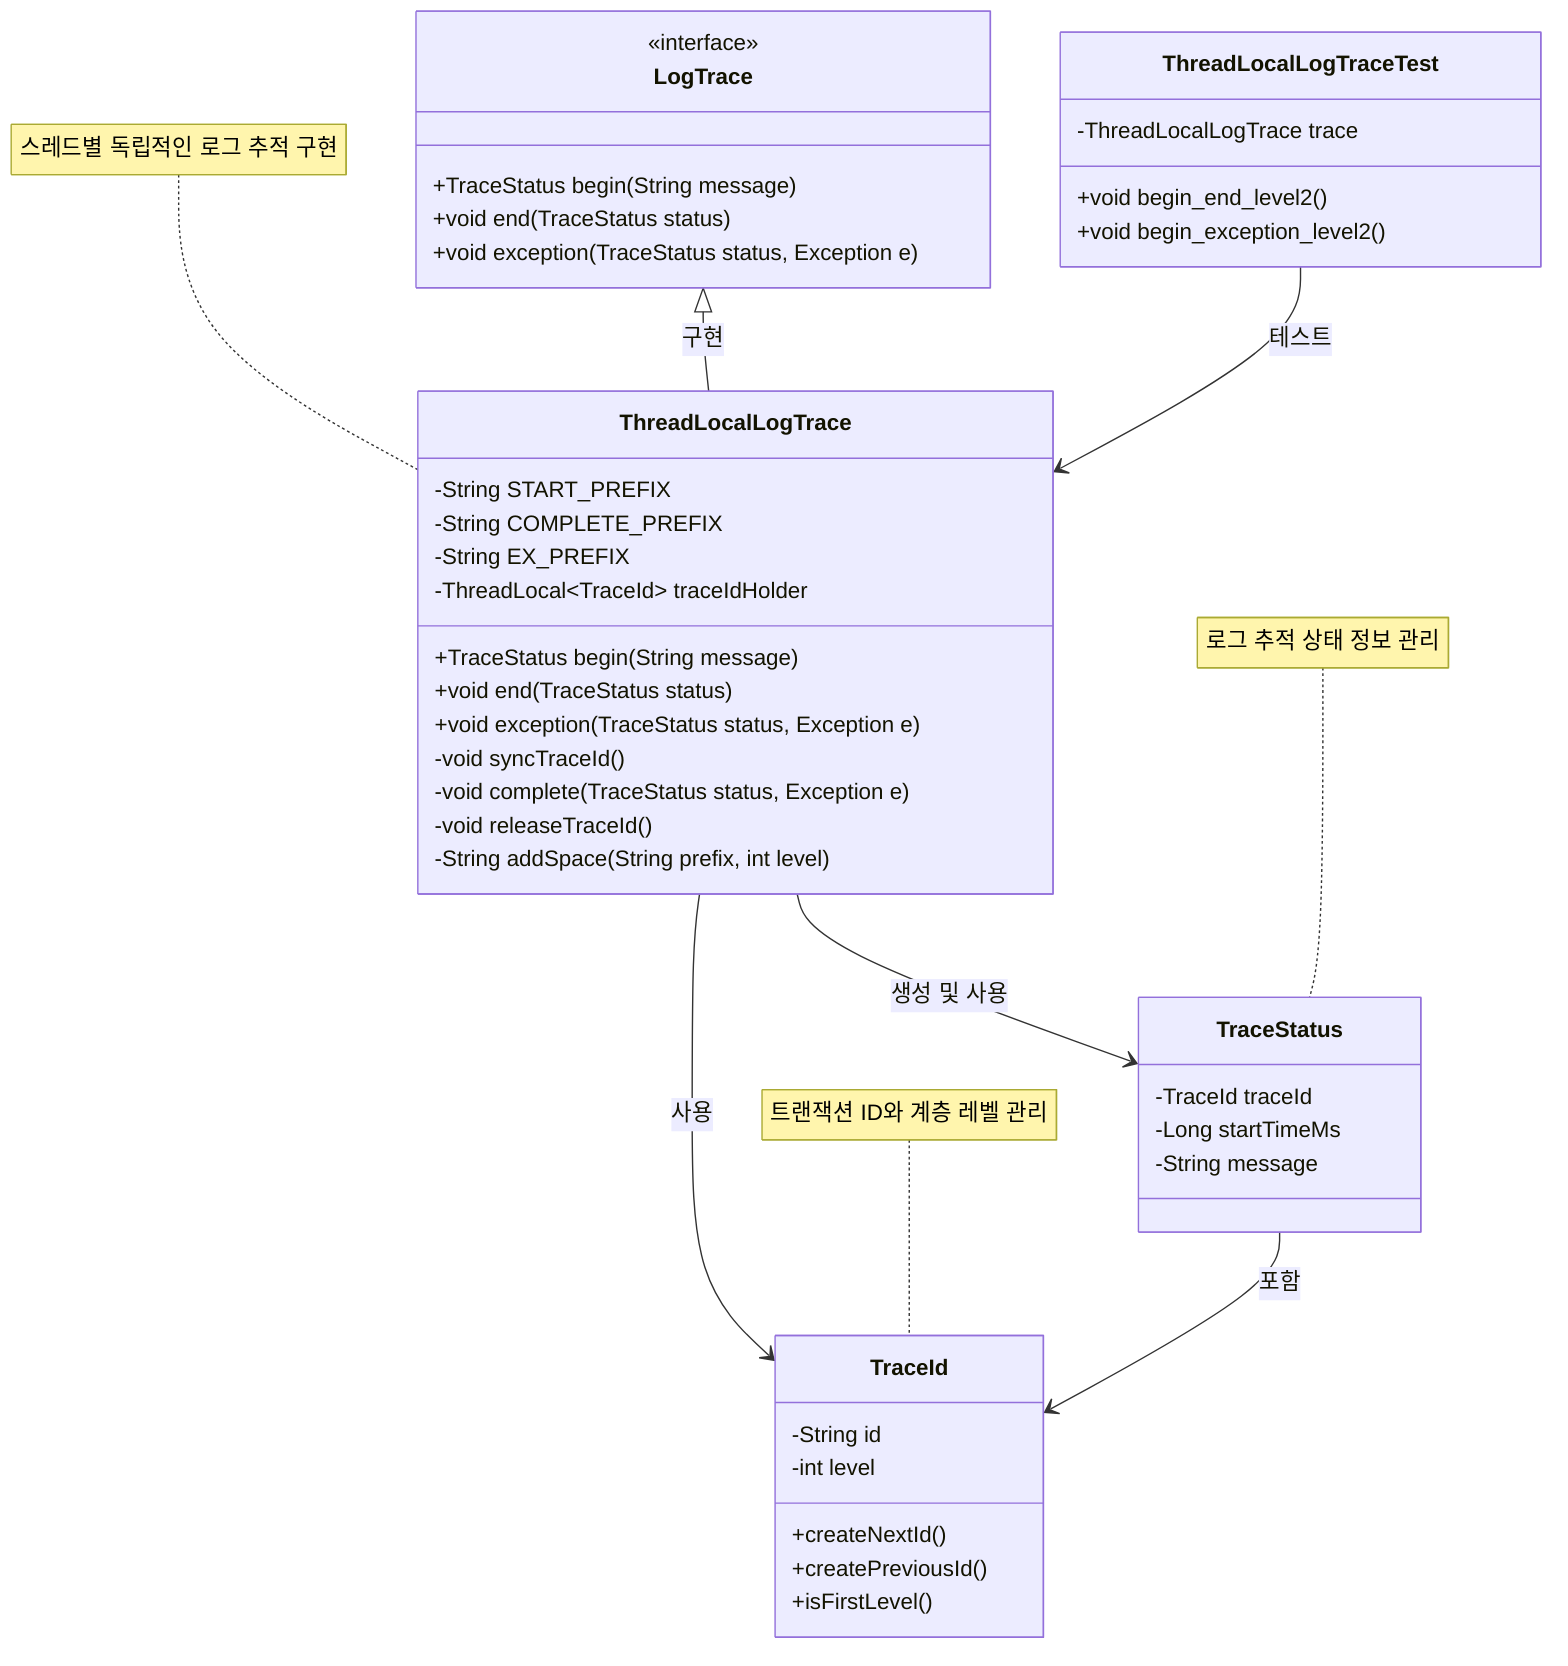 classDiagram
    class LogTrace {
        <<interface>>
        +TraceStatus begin(String message)
        +void end(TraceStatus status)
        +void exception(TraceStatus status, Exception e)
    }
    
    class ThreadLocalLogTrace {
        -String START_PREFIX
        -String COMPLETE_PREFIX
        -String EX_PREFIX
        -ThreadLocal~TraceId~ traceIdHolder
        +TraceStatus begin(String message)
        +void end(TraceStatus status)
        +void exception(TraceStatus status, Exception e)
        -void syncTraceId()
        -void complete(TraceStatus status, Exception e)
        -void releaseTraceId()
        -String addSpace(String prefix, int level)
    }
    
    class TraceStatus {
        -TraceId traceId
        -Long startTimeMs
        -String message
    }
    
    class TraceId {
        -String id
        -int level
        +createNextId()
        +createPreviousId()
        +isFirstLevel()
    }
    
    class ThreadLocalLogTraceTest {
        -ThreadLocalLogTrace trace
        +void begin_end_level2()
        +void begin_exception_level2()
    }
    
    LogTrace <|-- ThreadLocalLogTrace : 구현
    ThreadLocalLogTrace --> TraceId : 사용
    ThreadLocalLogTrace --> TraceStatus : 생성 및 사용
    ThreadLocalLogTraceTest --> ThreadLocalLogTrace : 테스트
    TraceStatus --> TraceId : 포함
    
    note for ThreadLocalLogTrace "스레드별 독립적인 로그 추적 구현"
    note for TraceId "트랜잭션 ID와 계층 레벨 관리"
    note for TraceStatus "로그 추적 상태 정보 관리"
